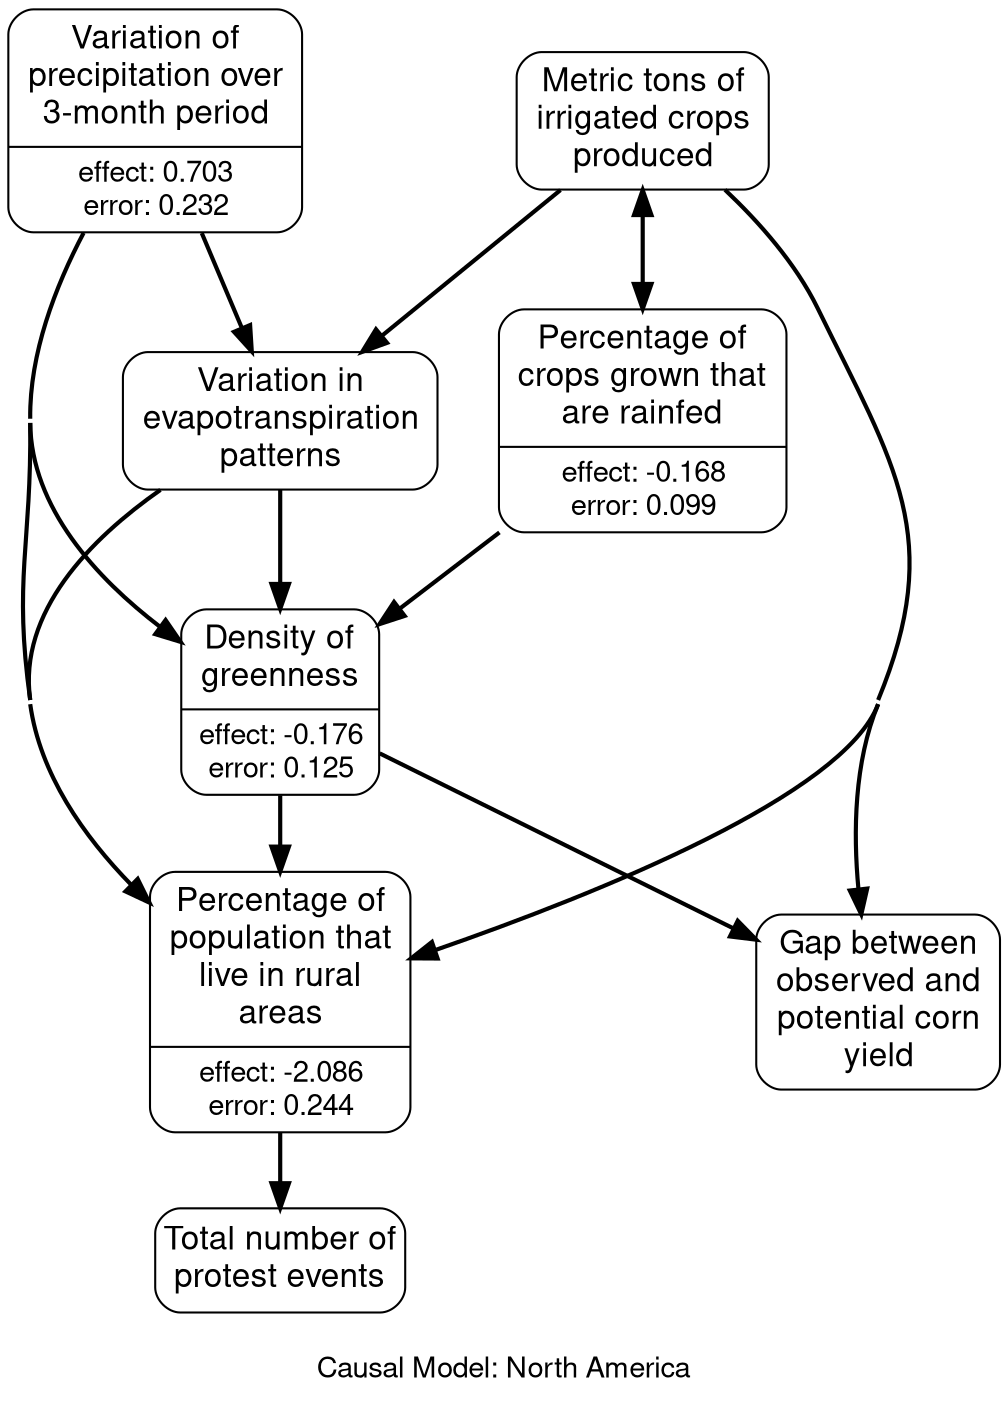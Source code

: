 # generated file for region: north_america by CausalModelRegionGenerator
strict digraph causalModel {
fontname="Helvetica, Arial, sans-serif";
label="
Causal Model: North America";
labelloc = b;
nodesep = 0.4;
concentrate = true;
node[shape = Mrecord, fontname = "Helvetica, Arial, sans-serif", margin = "0.10,0.06", penwidth = 1.0];
edge[arrowsize = 1.2, penwidth = 2];

# nodes
rurratio_s [label = <{<table align="center" border="0" cellspacing="1" cellpadding="1">
<tr><td><font point-size="16">Percentage of<br/>population that<br/>live in rural<br/>areas<br/></font></td></tr>
</table>
|<table border="0" cellspacing="1" cellpadding="0.5"><tr><td><font point-size="14">effect: -2.086</font></td></tr>
<tr><td><font point-size="14">error: 0.244</font></td></tr></table>}>, class = rankB];
et_anom_m_STD_m [label = <<table align="center" border="0" cellspacing="1" cellpadding="1">
<tr><td><font point-size="16">Variation in<br/>evapotranspiration<br/>patterns<br/></font></td></tr>
</table>
>, class = rankB];
ndvi_act_min_m [label = <{<table align="center" border="0" cellspacing="1" cellpadding="1">
<tr><td><font point-size="16">Density of<br/>greenness<br/></font></td></tr>
</table>
|<table border="0" cellspacing="1" cellpadding="0.5"><tr><td><font point-size="14">effect: -0.176</font></td></tr>
<tr><td><font point-size="14">error: 0.125</font></td></tr></table>}>, class = rankB];
spi_3_m [label = <{<table align="center" border="0" cellspacing="1" cellpadding="1">
<tr><td><font point-size="16">Variation of<br/>precipitation over<br/>3-month period<br/></font></td></tr>
</table>
|<table border="0" cellspacing="1" cellpadding="0.5"><tr><td><font point-size="14">effect: 0.703</font></td></tr>
<tr><td><font point-size="14">error: 0.232</font></td></tr></table>}>, class = rankA];
rainfed_s [label = <{<table align="center" border="0" cellspacing="1" cellpadding="1">
<tr><td><font point-size="16">Percentage of<br/>crops grown that<br/>are rainfed<br/></font></td></tr>
</table>
|<table border="0" cellspacing="1" cellpadding="0.5"><tr><td><font point-size="14">effect: -0.168</font></td></tr>
<tr><td><font point-size="14">error: 0.099</font></td></tr></table>}>, class = rankB];
spam_P_i_sum_s [label = <<table align="center" border="0" cellspacing="1" cellpadding="1">
<tr><td><font point-size="16">Metric tons of<br/>irrigated crops<br/>produced<br/></font></td></tr>
</table>
>, class = rankB];
yield_gap_maize_s [label = <<table align="center" border="0" cellspacing="1" cellpadding="1">
<tr><td><font point-size="16">Gap between<br/>observed and<br/>potential corn<br/>yield<br/></font></td></tr>
</table>
>, class = rankB];
acl_pprt_evnt_m [label = "Total number of
protest events" class = rankC shape=box style=rounded fontsize="16pt" margin = "0.05,0.10"];

#ranks


# links
rurratio_s -> acl_pprt_evnt_m;
et_anom_m_STD_m -> rurratio_s;
et_anom_m_STD_m -> ndvi_act_min_m;
ndvi_act_min_m -> rurratio_s;
ndvi_act_min_m -> yield_gap_maize_s;
spi_3_m -> rurratio_s;
spi_3_m -> et_anom_m_STD_m;
spi_3_m -> ndvi_act_min_m;
rainfed_s -> ndvi_act_min_m;
rainfed_s -> spam_P_i_sum_s;
spam_P_i_sum_s -> rurratio_s;
spam_P_i_sum_s -> et_anom_m_STD_m;
spam_P_i_sum_s -> rainfed_s;
spam_P_i_sum_s -> yield_gap_maize_s;

}
